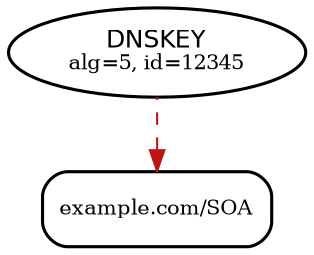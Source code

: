 digraph {
	graph [rankdir="BT"]
	b [label=<<FONT POINT-SIZE="12" FACE="Helvetica">DNSKEY</FONT><BR/><FONT POINT-SIZE="10">alg=5, id=12345</FONT>>, penwidth="1.5"]
	c [label="example.com/SOA", fontsize="10", shape="rectangle", style="rounded", penwidth="1.5"]
  c -> b [color="#be1515", style="dashed", dir="back"]
}

